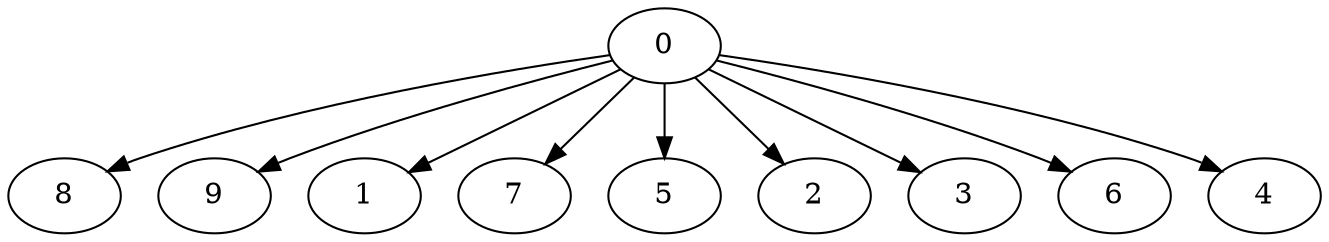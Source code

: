 digraph "Fork_Nodes_10_CCR_0.10_WeightType_Random#1" {
	graph ["Duplicate states"=0,
		GraphType=Fork,
		"Max states in OPEN"=0,
		Modes="120000ms; topo-ordered tasks, ; Pruning: task equivalence, fixed order ready list, ; F-value: ; Optimisation: best schedule length (\
SL) optimisation on equal, ",
		NumberOfTasks=10,
		"Pruned using list schedule length"=879,
		"States removed from OPEN"=0,
		TargetSystem="Heterogeneous-4-2",
		"Time to schedule (ms)"=114,
		"Total idle time"=4800,
		"Total schedule length"=18300,
		"Total sequential time"=401,
		"Total states created"=1180
	];
	0	["Finish time"=13,
		Processor=0,
		"Start time"=0,
		Weight=13];
	8	["Finish time"=1365,
		Processor=0,
		"Start time"=1300,
		Weight=65];
	0 -> 8	[Weight=5];
	9	["Finish time"=1758,
		Processor=1,
		"Start time"=1700,
		Weight=58];
	0 -> 9	[Weight=4];
	1	["Finish time"=1652,
		Processor=2,
		"Start time"=1600,
		Weight=52];
	0 -> 1	[Weight=3];
	7	["Finish time"=1552,
		Processor=3,
		"Start time"=1500,
		Weight=52];
	0 -> 7	[Weight=2];
	5	["Finish time"=7839,
		Processor=0,
		"Start time"=7800,
		Weight=39];
	0 -> 5	[Weight=4];
	2	["Finish time"=11732,
		Processor=0,
		"Start time"=11700,
		Weight=32];
	0 -> 2	[Weight=2];
	3	["Finish time"=14932,
		Processor=0,
		"Start time"=14900,
		Weight=32];
	0 -> 3	[Weight=8];
	6	["Finish time"=11932,
		Processor=3,
		"Start time"=11900,
		Weight=32];
	0 -> 6	[Weight=7];
	4	["Finish time"=12026,
		Processor=2,
		"Start time"=12000,
		Weight=26];
	0 -> 4	[Weight=5];
}
